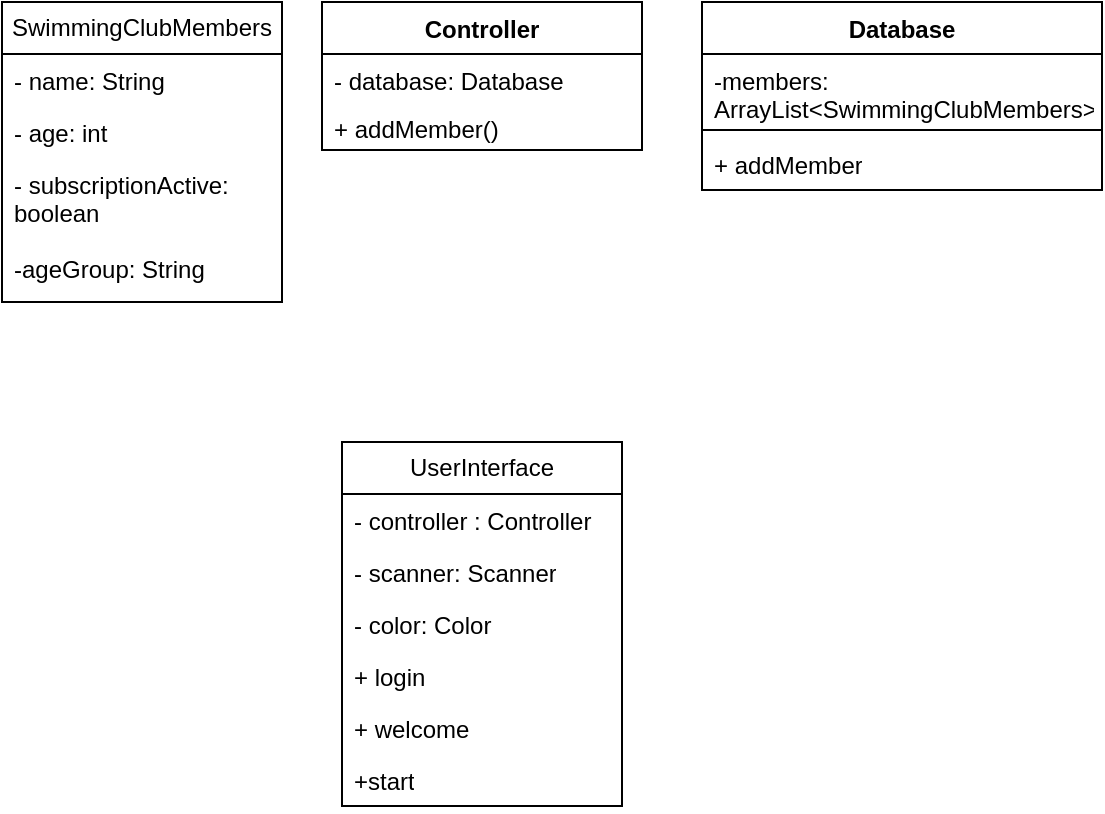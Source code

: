 <mxfile version="22.1.3" type="device">
  <diagram name="Side-1" id="DLttbAw-tqIpsDV547zR">
    <mxGraphModel dx="593" dy="900" grid="1" gridSize="10" guides="1" tooltips="1" connect="1" arrows="1" fold="1" page="1" pageScale="1" pageWidth="827" pageHeight="1169" math="0" shadow="0">
      <root>
        <mxCell id="0" />
        <mxCell id="1" parent="0" />
        <mxCell id="nAaWR6-2XgYLmZ-MWVMd-1" value="SwimmingClubMembers" style="swimlane;fontStyle=0;childLayout=stackLayout;horizontal=1;startSize=26;fillColor=none;horizontalStack=0;resizeParent=1;resizeParentMax=0;resizeLast=0;collapsible=1;marginBottom=0;whiteSpace=wrap;html=1;" vertex="1" parent="1">
          <mxGeometry x="330" y="350" width="140" height="150" as="geometry" />
        </mxCell>
        <mxCell id="nAaWR6-2XgYLmZ-MWVMd-2" value="- name: String" style="text;strokeColor=none;fillColor=none;align=left;verticalAlign=top;spacingLeft=4;spacingRight=4;overflow=hidden;rotatable=0;points=[[0,0.5],[1,0.5]];portConstraint=eastwest;whiteSpace=wrap;html=1;" vertex="1" parent="nAaWR6-2XgYLmZ-MWVMd-1">
          <mxGeometry y="26" width="140" height="26" as="geometry" />
        </mxCell>
        <mxCell id="nAaWR6-2XgYLmZ-MWVMd-3" value="- age: int" style="text;strokeColor=none;fillColor=none;align=left;verticalAlign=top;spacingLeft=4;spacingRight=4;overflow=hidden;rotatable=0;points=[[0,0.5],[1,0.5]];portConstraint=eastwest;whiteSpace=wrap;html=1;" vertex="1" parent="nAaWR6-2XgYLmZ-MWVMd-1">
          <mxGeometry y="52" width="140" height="26" as="geometry" />
        </mxCell>
        <mxCell id="nAaWR6-2XgYLmZ-MWVMd-4" value="- subscriptionActive: boolean" style="text;strokeColor=none;fillColor=none;align=left;verticalAlign=top;spacingLeft=4;spacingRight=4;overflow=hidden;rotatable=0;points=[[0,0.5],[1,0.5]];portConstraint=eastwest;whiteSpace=wrap;html=1;" vertex="1" parent="nAaWR6-2XgYLmZ-MWVMd-1">
          <mxGeometry y="78" width="140" height="72" as="geometry" />
        </mxCell>
        <mxCell id="nAaWR6-2XgYLmZ-MWVMd-5" value="-ageGroup: String" style="text;strokeColor=none;fillColor=none;align=left;verticalAlign=top;spacingLeft=4;spacingRight=4;overflow=hidden;rotatable=0;points=[[0,0.5],[1,0.5]];portConstraint=eastwest;whiteSpace=wrap;html=1;" vertex="1" parent="1">
          <mxGeometry x="330" y="470" width="140" height="26" as="geometry" />
        </mxCell>
        <mxCell id="nAaWR6-2XgYLmZ-MWVMd-7" value="Controller" style="swimlane;fontStyle=1;align=center;verticalAlign=top;childLayout=stackLayout;horizontal=1;startSize=26;horizontalStack=0;resizeParent=1;resizeParentMax=0;resizeLast=0;collapsible=1;marginBottom=0;whiteSpace=wrap;html=1;" vertex="1" parent="1">
          <mxGeometry x="490" y="350" width="160" height="74" as="geometry" />
        </mxCell>
        <mxCell id="nAaWR6-2XgYLmZ-MWVMd-8" value="- database: Database" style="text;strokeColor=none;fillColor=none;align=left;verticalAlign=top;spacingLeft=4;spacingRight=4;overflow=hidden;rotatable=0;points=[[0,0.5],[1,0.5]];portConstraint=eastwest;whiteSpace=wrap;html=1;" vertex="1" parent="nAaWR6-2XgYLmZ-MWVMd-7">
          <mxGeometry y="26" width="160" height="24" as="geometry" />
        </mxCell>
        <mxCell id="nAaWR6-2XgYLmZ-MWVMd-11" value="+ addMember()" style="text;strokeColor=none;fillColor=none;align=left;verticalAlign=top;spacingLeft=4;spacingRight=4;overflow=hidden;rotatable=0;points=[[0,0.5],[1,0.5]];portConstraint=eastwest;whiteSpace=wrap;html=1;" vertex="1" parent="nAaWR6-2XgYLmZ-MWVMd-7">
          <mxGeometry y="50" width="160" height="24" as="geometry" />
        </mxCell>
        <mxCell id="nAaWR6-2XgYLmZ-MWVMd-15" value="Database" style="swimlane;fontStyle=1;align=center;verticalAlign=top;childLayout=stackLayout;horizontal=1;startSize=26;horizontalStack=0;resizeParent=1;resizeParentMax=0;resizeLast=0;collapsible=1;marginBottom=0;whiteSpace=wrap;html=1;" vertex="1" parent="1">
          <mxGeometry x="680" y="350" width="200" height="94" as="geometry" />
        </mxCell>
        <mxCell id="nAaWR6-2XgYLmZ-MWVMd-16" value="-members: ArrayList&amp;lt;SwimmingClubMembers&amp;gt;" style="text;strokeColor=none;fillColor=none;align=left;verticalAlign=top;spacingLeft=4;spacingRight=4;overflow=hidden;rotatable=0;points=[[0,0.5],[1,0.5]];portConstraint=eastwest;whiteSpace=wrap;html=1;" vertex="1" parent="nAaWR6-2XgYLmZ-MWVMd-15">
          <mxGeometry y="26" width="200" height="34" as="geometry" />
        </mxCell>
        <mxCell id="nAaWR6-2XgYLmZ-MWVMd-17" value="" style="line;strokeWidth=1;fillColor=none;align=left;verticalAlign=middle;spacingTop=-1;spacingLeft=3;spacingRight=3;rotatable=0;labelPosition=right;points=[];portConstraint=eastwest;strokeColor=inherit;" vertex="1" parent="nAaWR6-2XgYLmZ-MWVMd-15">
          <mxGeometry y="60" width="200" height="8" as="geometry" />
        </mxCell>
        <mxCell id="nAaWR6-2XgYLmZ-MWVMd-18" value="+ addMember" style="text;strokeColor=none;fillColor=none;align=left;verticalAlign=top;spacingLeft=4;spacingRight=4;overflow=hidden;rotatable=0;points=[[0,0.5],[1,0.5]];portConstraint=eastwest;whiteSpace=wrap;html=1;" vertex="1" parent="nAaWR6-2XgYLmZ-MWVMd-15">
          <mxGeometry y="68" width="200" height="26" as="geometry" />
        </mxCell>
        <mxCell id="nAaWR6-2XgYLmZ-MWVMd-19" value="UserInterface" style="swimlane;fontStyle=0;childLayout=stackLayout;horizontal=1;startSize=26;fillColor=none;horizontalStack=0;resizeParent=1;resizeParentMax=0;resizeLast=0;collapsible=1;marginBottom=0;whiteSpace=wrap;html=1;" vertex="1" parent="1">
          <mxGeometry x="500" y="570" width="140" height="182" as="geometry" />
        </mxCell>
        <mxCell id="nAaWR6-2XgYLmZ-MWVMd-20" value="- controller : Controller" style="text;strokeColor=none;fillColor=none;align=left;verticalAlign=top;spacingLeft=4;spacingRight=4;overflow=hidden;rotatable=0;points=[[0,0.5],[1,0.5]];portConstraint=eastwest;whiteSpace=wrap;html=1;" vertex="1" parent="nAaWR6-2XgYLmZ-MWVMd-19">
          <mxGeometry y="26" width="140" height="26" as="geometry" />
        </mxCell>
        <mxCell id="nAaWR6-2XgYLmZ-MWVMd-21" value="- scanner: Scanner" style="text;strokeColor=none;fillColor=none;align=left;verticalAlign=top;spacingLeft=4;spacingRight=4;overflow=hidden;rotatable=0;points=[[0,0.5],[1,0.5]];portConstraint=eastwest;whiteSpace=wrap;html=1;" vertex="1" parent="nAaWR6-2XgYLmZ-MWVMd-19">
          <mxGeometry y="52" width="140" height="26" as="geometry" />
        </mxCell>
        <mxCell id="nAaWR6-2XgYLmZ-MWVMd-22" value="- color: Color" style="text;strokeColor=none;fillColor=none;align=left;verticalAlign=top;spacingLeft=4;spacingRight=4;overflow=hidden;rotatable=0;points=[[0,0.5],[1,0.5]];portConstraint=eastwest;whiteSpace=wrap;html=1;" vertex="1" parent="nAaWR6-2XgYLmZ-MWVMd-19">
          <mxGeometry y="78" width="140" height="26" as="geometry" />
        </mxCell>
        <mxCell id="nAaWR6-2XgYLmZ-MWVMd-25" value="+ login" style="text;strokeColor=none;fillColor=none;align=left;verticalAlign=top;spacingLeft=4;spacingRight=4;overflow=hidden;rotatable=0;points=[[0,0.5],[1,0.5]];portConstraint=eastwest;whiteSpace=wrap;html=1;" vertex="1" parent="nAaWR6-2XgYLmZ-MWVMd-19">
          <mxGeometry y="104" width="140" height="26" as="geometry" />
        </mxCell>
        <mxCell id="nAaWR6-2XgYLmZ-MWVMd-26" value="+ welcome" style="text;strokeColor=none;fillColor=none;align=left;verticalAlign=top;spacingLeft=4;spacingRight=4;overflow=hidden;rotatable=0;points=[[0,0.5],[1,0.5]];portConstraint=eastwest;whiteSpace=wrap;html=1;" vertex="1" parent="nAaWR6-2XgYLmZ-MWVMd-19">
          <mxGeometry y="130" width="140" height="26" as="geometry" />
        </mxCell>
        <mxCell id="nAaWR6-2XgYLmZ-MWVMd-27" value="+start" style="text;strokeColor=none;fillColor=none;align=left;verticalAlign=top;spacingLeft=4;spacingRight=4;overflow=hidden;rotatable=0;points=[[0,0.5],[1,0.5]];portConstraint=eastwest;whiteSpace=wrap;html=1;" vertex="1" parent="nAaWR6-2XgYLmZ-MWVMd-19">
          <mxGeometry y="156" width="140" height="26" as="geometry" />
        </mxCell>
      </root>
    </mxGraphModel>
  </diagram>
</mxfile>
